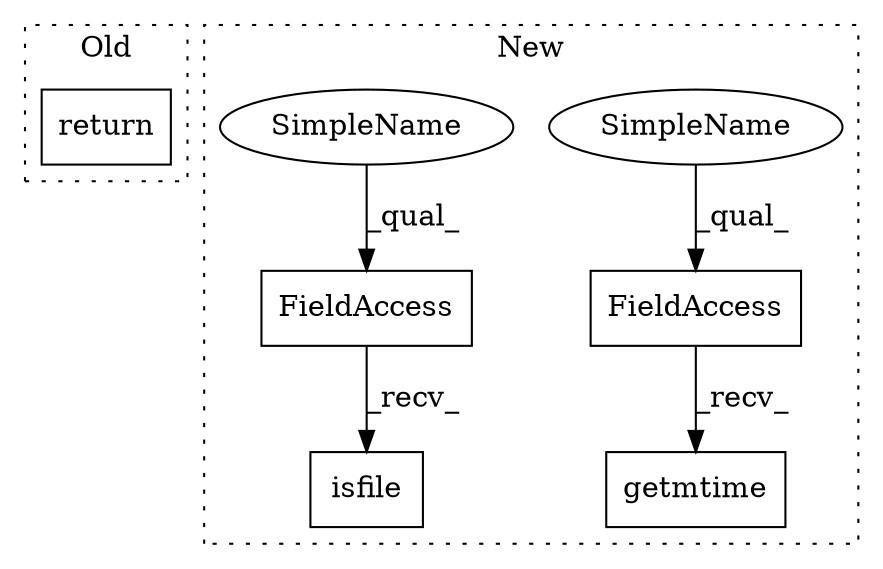 digraph G {
subgraph cluster0 {
1 [label="return" a="41" s="8612" l="7" shape="box"];
label = "Old";
style="dotted";
}
subgraph cluster1 {
2 [label="getmtime" a="32" s="7822,7840" l="9,1" shape="box"];
3 [label="FieldAccess" a="22" s="7814" l="7" shape="box"];
4 [label="FieldAccess" a="22" s="9105" l="7" shape="box"];
5 [label="isfile" a="32" s="9113,9128" l="7,1" shape="box"];
6 [label="SimpleName" a="42" s="7814" l="2" shape="ellipse"];
7 [label="SimpleName" a="42" s="9105" l="2" shape="ellipse"];
label = "New";
style="dotted";
}
3 -> 2 [label="_recv_"];
4 -> 5 [label="_recv_"];
6 -> 3 [label="_qual_"];
7 -> 4 [label="_qual_"];
}